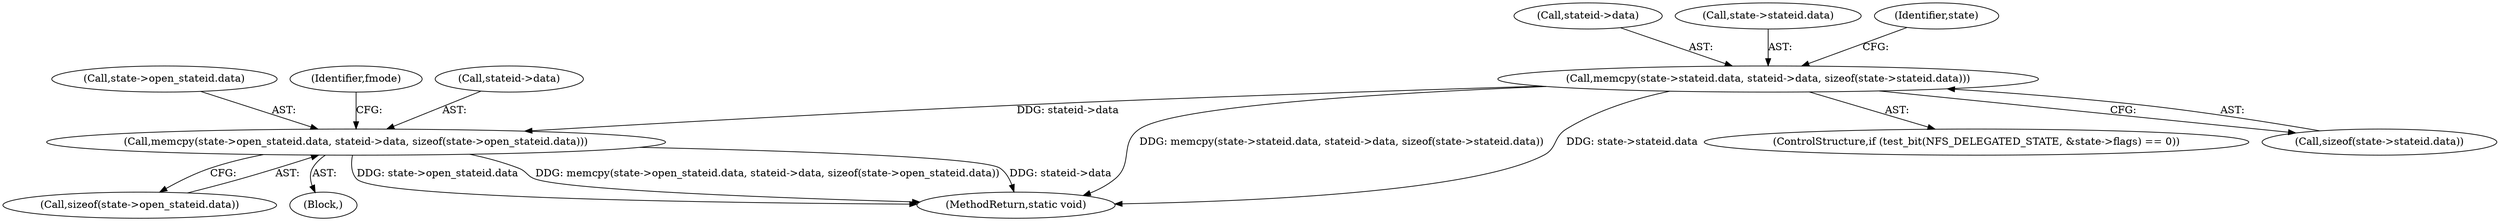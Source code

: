 digraph "0_linux_dc0b027dfadfcb8a5504f7d8052754bf8d501ab9_23@API" {
"1000114" [label="(Call,memcpy(state->stateid.data, stateid->data, sizeof(state->stateid.data)))"];
"1000129" [label="(Call,memcpy(state->open_stateid.data, stateid->data, sizeof(state->open_stateid.data)))"];
"1000120" [label="(Call,stateid->data)"];
"1000115" [label="(Call,state->stateid.data)"];
"1000129" [label="(Call,memcpy(state->open_stateid.data, stateid->data, sizeof(state->open_stateid.data)))"];
"1000130" [label="(Call,state->open_stateid.data)"];
"1000138" [label="(Call,sizeof(state->open_stateid.data))"];
"1000145" [label="(Identifier,fmode)"];
"1000104" [label="(Block,)"];
"1000132" [label="(Identifier,state)"];
"1000170" [label="(MethodReturn,static void)"];
"1000135" [label="(Call,stateid->data)"];
"1000105" [label="(ControlStructure,if (test_bit(NFS_DELEGATED_STATE, &state->flags) == 0))"];
"1000123" [label="(Call,sizeof(state->stateid.data))"];
"1000114" [label="(Call,memcpy(state->stateid.data, stateid->data, sizeof(state->stateid.data)))"];
"1000114" -> "1000105"  [label="AST: "];
"1000114" -> "1000123"  [label="CFG: "];
"1000115" -> "1000114"  [label="AST: "];
"1000120" -> "1000114"  [label="AST: "];
"1000123" -> "1000114"  [label="AST: "];
"1000132" -> "1000114"  [label="CFG: "];
"1000114" -> "1000170"  [label="DDG: memcpy(state->stateid.data, stateid->data, sizeof(state->stateid.data))"];
"1000114" -> "1000170"  [label="DDG: state->stateid.data"];
"1000114" -> "1000129"  [label="DDG: stateid->data"];
"1000129" -> "1000104"  [label="AST: "];
"1000129" -> "1000138"  [label="CFG: "];
"1000130" -> "1000129"  [label="AST: "];
"1000135" -> "1000129"  [label="AST: "];
"1000138" -> "1000129"  [label="AST: "];
"1000145" -> "1000129"  [label="CFG: "];
"1000129" -> "1000170"  [label="DDG: state->open_stateid.data"];
"1000129" -> "1000170"  [label="DDG: memcpy(state->open_stateid.data, stateid->data, sizeof(state->open_stateid.data))"];
"1000129" -> "1000170"  [label="DDG: stateid->data"];
}

